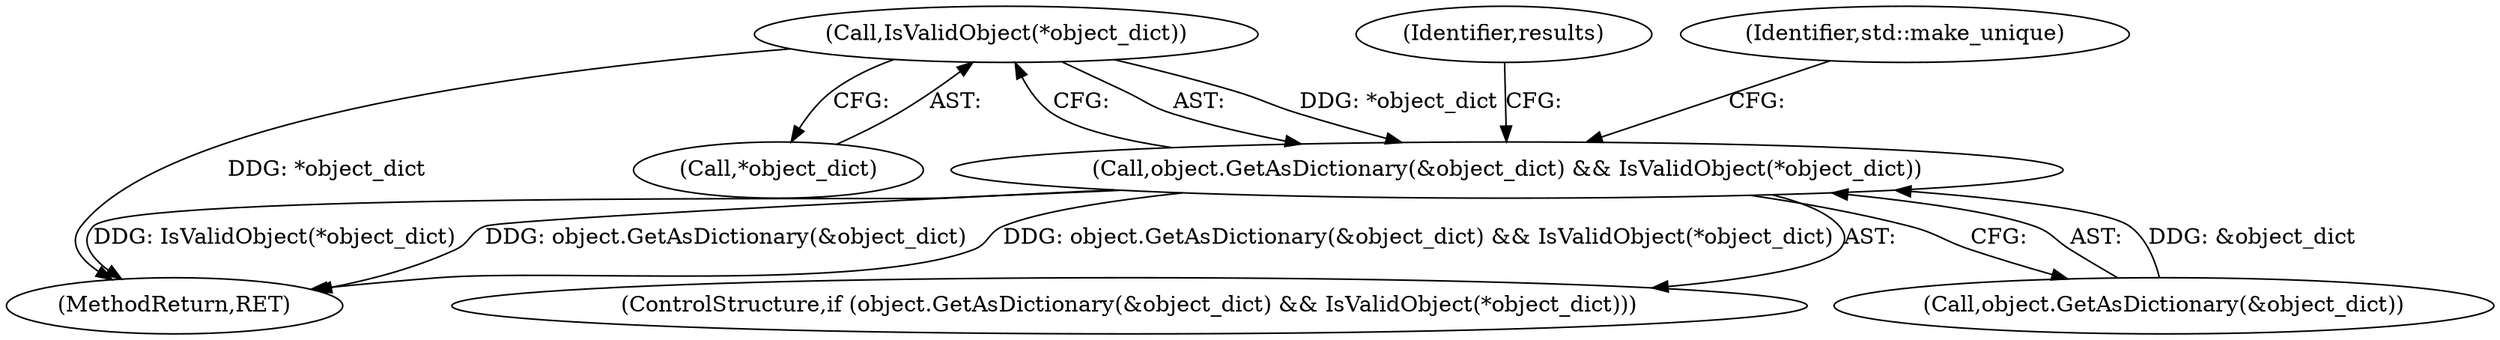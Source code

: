 digraph "0_Chrome_47ae3dfdee9a0796a079cd4eadf2f75b34f257ae@pointer" {
"1000173" [label="(Call,IsValidObject(*object_dict))"];
"1000169" [label="(Call,object.GetAsDictionary(&object_dict) && IsValidObject(*object_dict))"];
"1000169" [label="(Call,object.GetAsDictionary(&object_dict) && IsValidObject(*object_dict))"];
"1000195" [label="(MethodReturn,RET)"];
"1000194" [label="(Identifier,results)"];
"1000168" [label="(ControlStructure,if (object.GetAsDictionary(&object_dict) && IsValidObject(*object_dict)))"];
"1000173" [label="(Call,IsValidObject(*object_dict))"];
"1000179" [label="(Identifier,std::make_unique)"];
"1000174" [label="(Call,*object_dict)"];
"1000170" [label="(Call,object.GetAsDictionary(&object_dict))"];
"1000173" -> "1000169"  [label="AST: "];
"1000173" -> "1000174"  [label="CFG: "];
"1000174" -> "1000173"  [label="AST: "];
"1000169" -> "1000173"  [label="CFG: "];
"1000173" -> "1000195"  [label="DDG: *object_dict"];
"1000173" -> "1000169"  [label="DDG: *object_dict"];
"1000169" -> "1000168"  [label="AST: "];
"1000169" -> "1000170"  [label="CFG: "];
"1000170" -> "1000169"  [label="AST: "];
"1000179" -> "1000169"  [label="CFG: "];
"1000194" -> "1000169"  [label="CFG: "];
"1000169" -> "1000195"  [label="DDG: object.GetAsDictionary(&object_dict) && IsValidObject(*object_dict)"];
"1000169" -> "1000195"  [label="DDG: IsValidObject(*object_dict)"];
"1000169" -> "1000195"  [label="DDG: object.GetAsDictionary(&object_dict)"];
"1000170" -> "1000169"  [label="DDG: &object_dict"];
}
